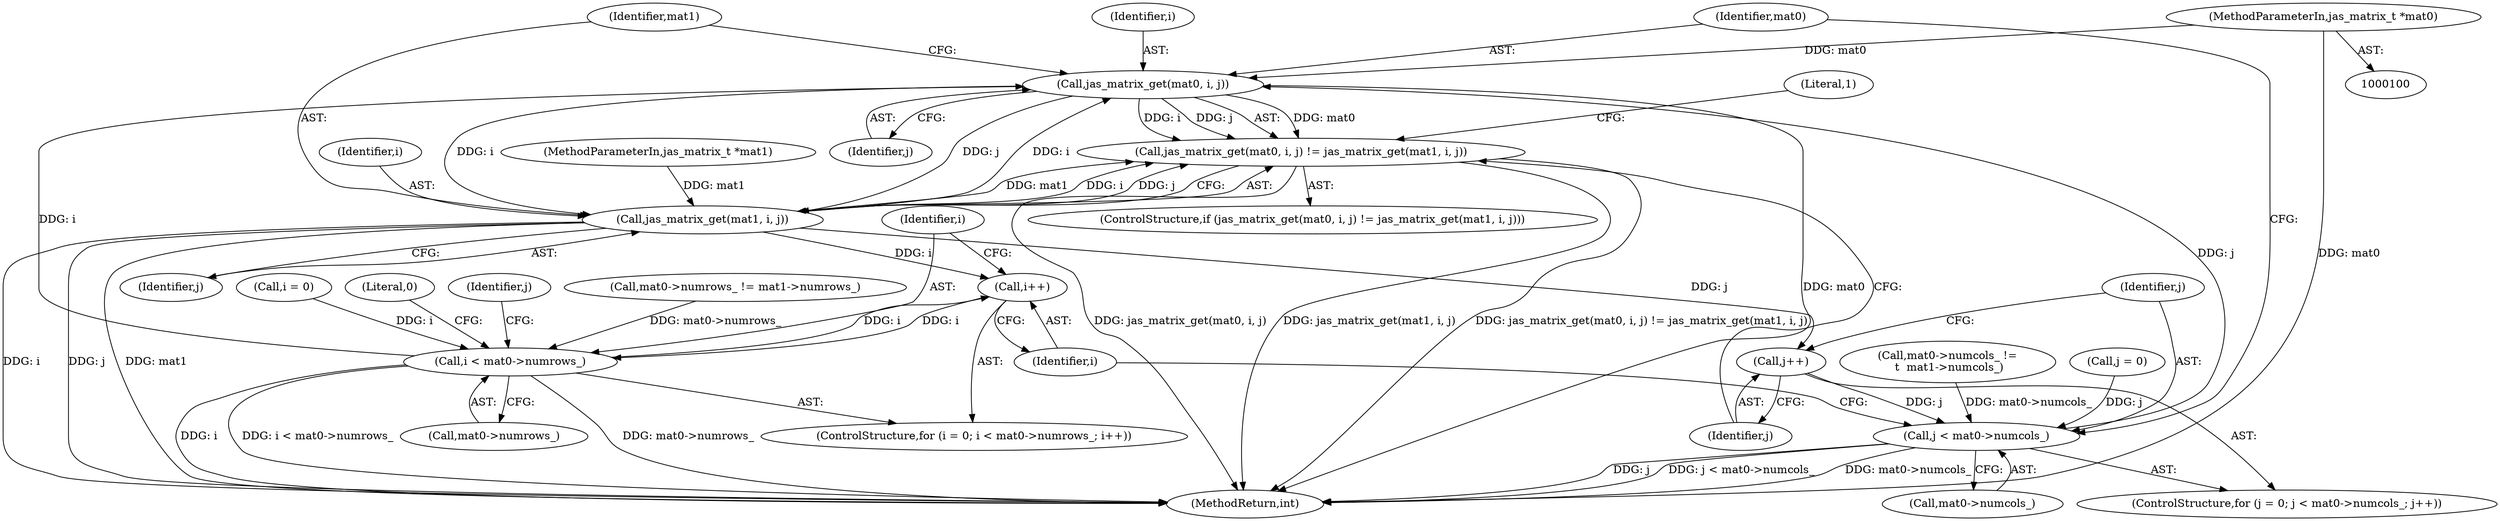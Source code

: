 digraph "0_jasper_d42b2388f7f8e0332c846675133acea151fc557a_19@pointer" {
"1000101" [label="(MethodParameterIn,jas_matrix_t *mat0)"];
"1000151" [label="(Call,jas_matrix_get(mat0, i, j))"];
"1000150" [label="(Call,jas_matrix_get(mat0, i, j) != jas_matrix_get(mat1, i, j))"];
"1000155" [label="(Call,jas_matrix_get(mat1, i, j))"];
"1000134" [label="(Call,i++)"];
"1000129" [label="(Call,i < mat0->numrows_)"];
"1000146" [label="(Call,j++)"];
"1000141" [label="(Call,j < mat0->numcols_)"];
"1000146" [label="(Call,j++)"];
"1000154" [label="(Identifier,j)"];
"1000139" [label="(Identifier,j)"];
"1000126" [label="(Call,i = 0)"];
"1000115" [label="(Call,mat0->numcols_ !=\n \t  mat1->numcols_)"];
"1000138" [label="(Call,j = 0)"];
"1000155" [label="(Call,jas_matrix_get(mat1, i, j))"];
"1000156" [label="(Identifier,mat1)"];
"1000137" [label="(ControlStructure,for (j = 0; j < mat0->numcols_; j++))"];
"1000135" [label="(Identifier,i)"];
"1000149" [label="(ControlStructure,if (jas_matrix_get(mat0, i, j) != jas_matrix_get(mat1, i, j)))"];
"1000141" [label="(Call,j < mat0->numcols_)"];
"1000163" [label="(Literal,0)"];
"1000157" [label="(Identifier,i)"];
"1000131" [label="(Call,mat0->numrows_)"];
"1000129" [label="(Call,i < mat0->numrows_)"];
"1000152" [label="(Identifier,mat0)"];
"1000153" [label="(Identifier,i)"];
"1000130" [label="(Identifier,i)"];
"1000164" [label="(MethodReturn,int)"];
"1000147" [label="(Identifier,j)"];
"1000151" [label="(Call,jas_matrix_get(mat0, i, j))"];
"1000142" [label="(Identifier,j)"];
"1000102" [label="(MethodParameterIn,jas_matrix_t *mat1)"];
"1000158" [label="(Identifier,j)"];
"1000143" [label="(Call,mat0->numcols_)"];
"1000125" [label="(ControlStructure,for (i = 0; i < mat0->numrows_; i++))"];
"1000101" [label="(MethodParameterIn,jas_matrix_t *mat0)"];
"1000108" [label="(Call,mat0->numrows_ != mat1->numrows_)"];
"1000150" [label="(Call,jas_matrix_get(mat0, i, j) != jas_matrix_get(mat1, i, j))"];
"1000134" [label="(Call,i++)"];
"1000161" [label="(Literal,1)"];
"1000101" -> "1000100"  [label="AST: "];
"1000101" -> "1000164"  [label="DDG: mat0"];
"1000101" -> "1000151"  [label="DDG: mat0"];
"1000151" -> "1000150"  [label="AST: "];
"1000151" -> "1000154"  [label="CFG: "];
"1000152" -> "1000151"  [label="AST: "];
"1000153" -> "1000151"  [label="AST: "];
"1000154" -> "1000151"  [label="AST: "];
"1000156" -> "1000151"  [label="CFG: "];
"1000151" -> "1000164"  [label="DDG: mat0"];
"1000151" -> "1000150"  [label="DDG: mat0"];
"1000151" -> "1000150"  [label="DDG: i"];
"1000151" -> "1000150"  [label="DDG: j"];
"1000129" -> "1000151"  [label="DDG: i"];
"1000155" -> "1000151"  [label="DDG: i"];
"1000141" -> "1000151"  [label="DDG: j"];
"1000151" -> "1000155"  [label="DDG: i"];
"1000151" -> "1000155"  [label="DDG: j"];
"1000150" -> "1000149"  [label="AST: "];
"1000150" -> "1000155"  [label="CFG: "];
"1000155" -> "1000150"  [label="AST: "];
"1000161" -> "1000150"  [label="CFG: "];
"1000147" -> "1000150"  [label="CFG: "];
"1000150" -> "1000164"  [label="DDG: jas_matrix_get(mat0, i, j) != jas_matrix_get(mat1, i, j)"];
"1000150" -> "1000164"  [label="DDG: jas_matrix_get(mat0, i, j)"];
"1000150" -> "1000164"  [label="DDG: jas_matrix_get(mat1, i, j)"];
"1000155" -> "1000150"  [label="DDG: mat1"];
"1000155" -> "1000150"  [label="DDG: i"];
"1000155" -> "1000150"  [label="DDG: j"];
"1000155" -> "1000158"  [label="CFG: "];
"1000156" -> "1000155"  [label="AST: "];
"1000157" -> "1000155"  [label="AST: "];
"1000158" -> "1000155"  [label="AST: "];
"1000155" -> "1000164"  [label="DDG: i"];
"1000155" -> "1000164"  [label="DDG: j"];
"1000155" -> "1000164"  [label="DDG: mat1"];
"1000155" -> "1000134"  [label="DDG: i"];
"1000155" -> "1000146"  [label="DDG: j"];
"1000102" -> "1000155"  [label="DDG: mat1"];
"1000134" -> "1000125"  [label="AST: "];
"1000134" -> "1000135"  [label="CFG: "];
"1000135" -> "1000134"  [label="AST: "];
"1000130" -> "1000134"  [label="CFG: "];
"1000134" -> "1000129"  [label="DDG: i"];
"1000129" -> "1000134"  [label="DDG: i"];
"1000129" -> "1000125"  [label="AST: "];
"1000129" -> "1000131"  [label="CFG: "];
"1000130" -> "1000129"  [label="AST: "];
"1000131" -> "1000129"  [label="AST: "];
"1000139" -> "1000129"  [label="CFG: "];
"1000163" -> "1000129"  [label="CFG: "];
"1000129" -> "1000164"  [label="DDG: mat0->numrows_"];
"1000129" -> "1000164"  [label="DDG: i"];
"1000129" -> "1000164"  [label="DDG: i < mat0->numrows_"];
"1000126" -> "1000129"  [label="DDG: i"];
"1000108" -> "1000129"  [label="DDG: mat0->numrows_"];
"1000146" -> "1000137"  [label="AST: "];
"1000146" -> "1000147"  [label="CFG: "];
"1000147" -> "1000146"  [label="AST: "];
"1000142" -> "1000146"  [label="CFG: "];
"1000146" -> "1000141"  [label="DDG: j"];
"1000141" -> "1000137"  [label="AST: "];
"1000141" -> "1000143"  [label="CFG: "];
"1000142" -> "1000141"  [label="AST: "];
"1000143" -> "1000141"  [label="AST: "];
"1000152" -> "1000141"  [label="CFG: "];
"1000135" -> "1000141"  [label="CFG: "];
"1000141" -> "1000164"  [label="DDG: j"];
"1000141" -> "1000164"  [label="DDG: j < mat0->numcols_"];
"1000141" -> "1000164"  [label="DDG: mat0->numcols_"];
"1000138" -> "1000141"  [label="DDG: j"];
"1000115" -> "1000141"  [label="DDG: mat0->numcols_"];
}
